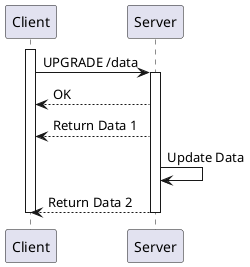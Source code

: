 @startuml
activate Client

Client -> Server: UPGRADE /data
activate Server
Server --> Client: OK
Server --> Client: Return Data 1
Server -> Server: Update Data
Server --> Client: Return Data 2
deactivate Server

deactivate Client
@enduml
